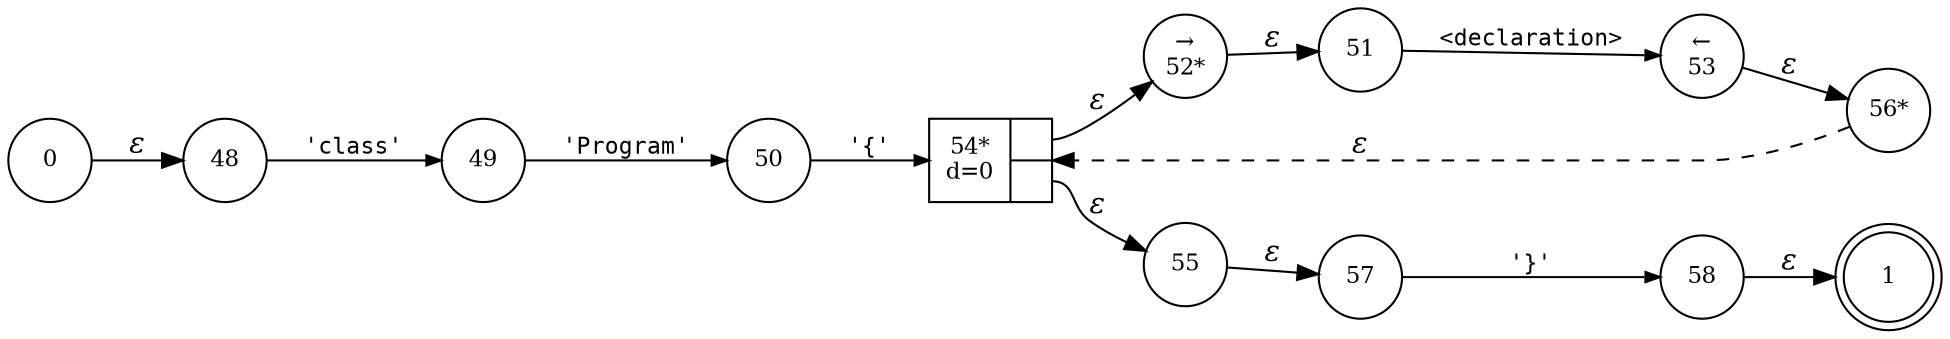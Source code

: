 digraph ATN {
rankdir=LR;
s1[fontsize=11, label="1", shape=doublecircle, fixedsize=true, width=.6];
s0[fontsize=11,label="0", shape=circle, fixedsize=true, width=.55, peripheries=1];
s48[fontsize=11,label="48", shape=circle, fixedsize=true, width=.55, peripheries=1];
s49[fontsize=11,label="49", shape=circle, fixedsize=true, width=.55, peripheries=1];
s50[fontsize=11,label="50", shape=circle, fixedsize=true, width=.55, peripheries=1];
s51[fontsize=11,label="51", shape=circle, fixedsize=true, width=.55, peripheries=1];
s52[fontsize=11,label="&rarr;\n52*", shape=circle, fixedsize=true, width=.55, peripheries=1];
s53[fontsize=11,label="&larr;\n53", shape=circle, fixedsize=true, width=.55, peripheries=1];
s54[fontsize=11,label="{54*\nd=0|{<p0>|<p1>}}", shape=record, fixedsize=false, peripheries=1];
s55[fontsize=11,label="55", shape=circle, fixedsize=true, width=.55, peripheries=1];
s56[fontsize=11,label="56*", shape=circle, fixedsize=true, width=.55, peripheries=1];
s57[fontsize=11,label="57", shape=circle, fixedsize=true, width=.55, peripheries=1];
s58[fontsize=11,label="58", shape=circle, fixedsize=true, width=.55, peripheries=1];
s0 -> s48 [fontname="Times-Italic", label="&epsilon;"];
s48 -> s49 [fontsize=11, fontname="Courier", arrowsize=.7, label = "'class'", arrowhead = normal];
s49 -> s50 [fontsize=11, fontname="Courier", arrowsize=.7, label = "'Program'", arrowhead = normal];
s50 -> s54 [fontsize=11, fontname="Courier", arrowsize=.7, label = "'{'", arrowhead = normal];
s54:p0 -> s52 [fontname="Times-Italic", label="&epsilon;"];
s54:p1 -> s55 [fontname="Times-Italic", label="&epsilon;"];
s52 -> s51 [fontname="Times-Italic", label="&epsilon;"];
s55 -> s57 [fontname="Times-Italic", label="&epsilon;"];
s51 -> s53 [fontsize=11, fontname="Courier", arrowsize=.7, label = "<declaration>", arrowhead = normal];
s57 -> s58 [fontsize=11, fontname="Courier", arrowsize=.7, label = "'}'", arrowhead = normal];
s53 -> s56 [fontname="Times-Italic", label="&epsilon;"];
s58 -> s1 [fontname="Times-Italic", label="&epsilon;"];
s56 -> s54 [fontname="Times-Italic", label="&epsilon;", style="dashed"];
}